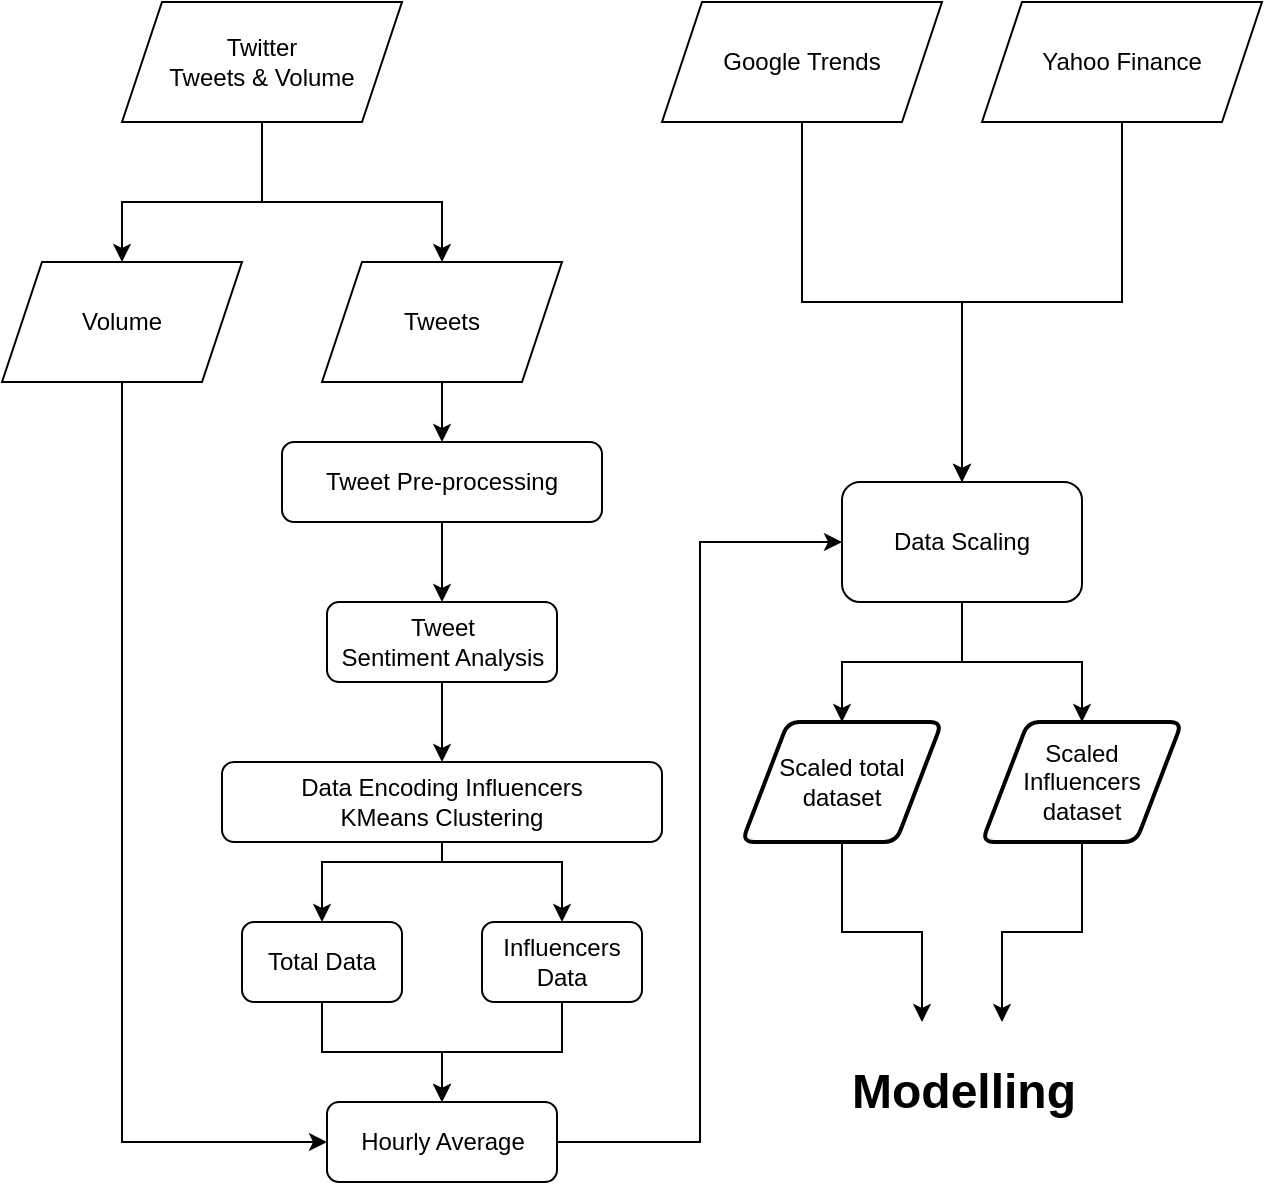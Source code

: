 <mxfile version="20.3.0" type="device"><diagram id="6Hs957og1GrJZs575zd5" name="Page-1"><mxGraphModel dx="970" dy="1241" grid="1" gridSize="10" guides="1" tooltips="1" connect="1" arrows="1" fold="1" page="1" pageScale="1" pageWidth="827" pageHeight="1169" math="1" shadow="0"><root><mxCell id="0"/><mxCell id="1" parent="0"/><mxCell id="zXxeVnL64BzBDVjCWCWV-4" value="Twitter&lt;br&gt;Tweets &amp;amp; Volume" style="shape=parallelogram;perimeter=parallelogramPerimeter;whiteSpace=wrap;html=1;fixedSize=1;" vertex="1" parent="1"><mxGeometry x="80" y="20" width="140" height="60" as="geometry"/></mxCell><mxCell id="zXxeVnL64BzBDVjCWCWV-5" value="Google Trends" style="shape=parallelogram;perimeter=parallelogramPerimeter;whiteSpace=wrap;html=1;fixedSize=1;" vertex="1" parent="1"><mxGeometry x="350" y="20" width="140" height="60" as="geometry"/></mxCell><mxCell id="zXxeVnL64BzBDVjCWCWV-7" value="Yahoo Finance" style="shape=parallelogram;perimeter=parallelogramPerimeter;whiteSpace=wrap;html=1;fixedSize=1;" vertex="1" parent="1"><mxGeometry x="510" y="20" width="140" height="60" as="geometry"/></mxCell><mxCell id="zXxeVnL64BzBDVjCWCWV-9" value="Tweet&lt;br&gt;Sentiment Analysis" style="rounded=1;whiteSpace=wrap;html=1;" vertex="1" parent="1"><mxGeometry x="182.5" y="320" width="115" height="40" as="geometry"/></mxCell><mxCell id="zXxeVnL64BzBDVjCWCWV-11" value="Hourly Average" style="rounded=1;whiteSpace=wrap;html=1;" vertex="1" parent="1"><mxGeometry x="182.5" y="570" width="115" height="40" as="geometry"/></mxCell><mxCell id="zXxeVnL64BzBDVjCWCWV-14" value="" style="edgeStyle=elbowEdgeStyle;elbow=vertical;endArrow=classic;html=1;rounded=0;exitX=0.5;exitY=1;exitDx=0;exitDy=0;entryX=0.5;entryY=0;entryDx=0;entryDy=0;" edge="1" parent="1" source="zXxeVnL64BzBDVjCWCWV-4" target="zXxeVnL64BzBDVjCWCWV-17"><mxGeometry width="50" height="50" relative="1" as="geometry"><mxPoint x="370" y="-160" as="sourcePoint"/><mxPoint x="70" y="120" as="targetPoint"/><Array as="points"><mxPoint x="120" y="120"/></Array></mxGeometry></mxCell><mxCell id="zXxeVnL64BzBDVjCWCWV-15" value="" style="edgeStyle=elbowEdgeStyle;elbow=vertical;endArrow=classic;html=1;rounded=0;exitX=0.5;exitY=1;exitDx=0;exitDy=0;entryX=0.5;entryY=0;entryDx=0;entryDy=0;" edge="1" parent="1" source="zXxeVnL64BzBDVjCWCWV-4" target="zXxeVnL64BzBDVjCWCWV-16"><mxGeometry width="50" height="50" relative="1" as="geometry"><mxPoint x="370" y="-160" as="sourcePoint"/><mxPoint x="230" y="120" as="targetPoint"/><Array as="points"><mxPoint x="190" y="120"/></Array></mxGeometry></mxCell><mxCell id="zXxeVnL64BzBDVjCWCWV-16" value="Tweets" style="shape=parallelogram;perimeter=parallelogramPerimeter;whiteSpace=wrap;html=1;fixedSize=1;" vertex="1" parent="1"><mxGeometry x="180" y="150" width="120" height="60" as="geometry"/></mxCell><mxCell id="zXxeVnL64BzBDVjCWCWV-17" value="Volume" style="shape=parallelogram;perimeter=parallelogramPerimeter;whiteSpace=wrap;html=1;fixedSize=1;" vertex="1" parent="1"><mxGeometry x="20" y="150" width="120" height="60" as="geometry"/></mxCell><mxCell id="zXxeVnL64BzBDVjCWCWV-18" value="" style="endArrow=classic;html=1;rounded=0;exitX=0.5;exitY=1;exitDx=0;exitDy=0;" edge="1" parent="1" source="zXxeVnL64BzBDVjCWCWV-16"><mxGeometry width="50" height="50" relative="1" as="geometry"><mxPoint x="340" y="130" as="sourcePoint"/><mxPoint x="240" y="240" as="targetPoint"/></mxGeometry></mxCell><mxCell id="zXxeVnL64BzBDVjCWCWV-22" value="" style="edgeStyle=elbowEdgeStyle;elbow=horizontal;endArrow=classic;html=1;rounded=0;exitX=0.5;exitY=1;exitDx=0;exitDy=0;entryX=0;entryY=0.5;entryDx=0;entryDy=0;" edge="1" parent="1" source="zXxeVnL64BzBDVjCWCWV-17" target="zXxeVnL64BzBDVjCWCWV-11"><mxGeometry width="50" height="50" relative="1" as="geometry"><mxPoint x="340" y="130" as="sourcePoint"/><mxPoint x="170" y="340" as="targetPoint"/><Array as="points"><mxPoint x="80" y="280"/></Array></mxGeometry></mxCell><mxCell id="zXxeVnL64BzBDVjCWCWV-23" value="Tweet Pre-processing" style="rounded=1;whiteSpace=wrap;html=1;" vertex="1" parent="1"><mxGeometry x="160" y="240" width="160" height="40" as="geometry"/></mxCell><mxCell id="zXxeVnL64BzBDVjCWCWV-24" value="" style="endArrow=classic;html=1;rounded=0;exitX=0.5;exitY=1;exitDx=0;exitDy=0;entryX=0.5;entryY=0;entryDx=0;entryDy=0;" edge="1" parent="1" source="zXxeVnL64BzBDVjCWCWV-23" target="zXxeVnL64BzBDVjCWCWV-9"><mxGeometry width="50" height="50" relative="1" as="geometry"><mxPoint x="340" y="130" as="sourcePoint"/><mxPoint x="390" y="80" as="targetPoint"/></mxGeometry></mxCell><mxCell id="zXxeVnL64BzBDVjCWCWV-25" value="Data Encoding Influencers&lt;br&gt;KMeans Clustering" style="rounded=1;whiteSpace=wrap;html=1;" vertex="1" parent="1"><mxGeometry x="130" y="400" width="220" height="40" as="geometry"/></mxCell><mxCell id="zXxeVnL64BzBDVjCWCWV-26" value="" style="endArrow=classic;html=1;rounded=0;exitX=0.5;exitY=1;exitDx=0;exitDy=0;entryX=0.5;entryY=0;entryDx=0;entryDy=0;" edge="1" parent="1" source="zXxeVnL64BzBDVjCWCWV-9" target="zXxeVnL64BzBDVjCWCWV-25"><mxGeometry width="50" height="50" relative="1" as="geometry"><mxPoint x="340" y="130" as="sourcePoint"/><mxPoint x="390" y="80" as="targetPoint"/></mxGeometry></mxCell><mxCell id="zXxeVnL64BzBDVjCWCWV-28" value="Data Scaling" style="rounded=1;whiteSpace=wrap;html=1;" vertex="1" parent="1"><mxGeometry x="440" y="260" width="120" height="60" as="geometry"/></mxCell><mxCell id="zXxeVnL64BzBDVjCWCWV-29" value="" style="edgeStyle=elbowEdgeStyle;elbow=horizontal;endArrow=classic;html=1;rounded=0;exitX=1;exitY=0.5;exitDx=0;exitDy=0;entryX=0;entryY=0.5;entryDx=0;entryDy=0;" edge="1" parent="1" source="zXxeVnL64BzBDVjCWCWV-11" target="zXxeVnL64BzBDVjCWCWV-28"><mxGeometry width="50" height="50" relative="1" as="geometry"><mxPoint x="340" y="350" as="sourcePoint"/><mxPoint x="390" y="300" as="targetPoint"/></mxGeometry></mxCell><mxCell id="zXxeVnL64BzBDVjCWCWV-31" value="" style="edgeStyle=elbowEdgeStyle;elbow=vertical;endArrow=classic;html=1;rounded=0;exitX=0.5;exitY=1;exitDx=0;exitDy=0;entryX=0.5;entryY=0;entryDx=0;entryDy=0;" edge="1" parent="1" source="zXxeVnL64BzBDVjCWCWV-5" target="zXxeVnL64BzBDVjCWCWV-28"><mxGeometry width="50" height="50" relative="1" as="geometry"><mxPoint x="340" y="350" as="sourcePoint"/><mxPoint x="390" y="300" as="targetPoint"/></mxGeometry></mxCell><mxCell id="zXxeVnL64BzBDVjCWCWV-32" value="" style="edgeStyle=elbowEdgeStyle;elbow=vertical;endArrow=classic;html=1;rounded=0;exitX=0.5;exitY=1;exitDx=0;exitDy=0;entryX=0.5;entryY=0;entryDx=0;entryDy=0;" edge="1" parent="1" source="zXxeVnL64BzBDVjCWCWV-7" target="zXxeVnL64BzBDVjCWCWV-28"><mxGeometry width="50" height="50" relative="1" as="geometry"><mxPoint x="340" y="350" as="sourcePoint"/><mxPoint x="510" y="260" as="targetPoint"/></mxGeometry></mxCell><mxCell id="zXxeVnL64BzBDVjCWCWV-35" value="Total Data" style="rounded=1;whiteSpace=wrap;html=1;" vertex="1" parent="1"><mxGeometry x="140" y="480" width="80" height="40" as="geometry"/></mxCell><mxCell id="zXxeVnL64BzBDVjCWCWV-36" value="Influencers Data" style="rounded=1;whiteSpace=wrap;html=1;" vertex="1" parent="1"><mxGeometry x="260" y="480" width="80" height="40" as="geometry"/></mxCell><mxCell id="zXxeVnL64BzBDVjCWCWV-38" value="" style="edgeStyle=elbowEdgeStyle;elbow=vertical;endArrow=classic;html=1;rounded=0;exitX=0.5;exitY=1;exitDx=0;exitDy=0;entryX=0.5;entryY=0;entryDx=0;entryDy=0;" edge="1" parent="1" source="zXxeVnL64BzBDVjCWCWV-25" target="zXxeVnL64BzBDVjCWCWV-35"><mxGeometry width="50" height="50" relative="1" as="geometry"><mxPoint x="340" y="350" as="sourcePoint"/><mxPoint x="390" y="300" as="targetPoint"/><Array as="points"><mxPoint x="220" y="450"/></Array></mxGeometry></mxCell><mxCell id="zXxeVnL64BzBDVjCWCWV-39" value="" style="edgeStyle=elbowEdgeStyle;elbow=vertical;endArrow=classic;html=1;rounded=0;exitX=0.5;exitY=1;exitDx=0;exitDy=0;entryX=0.5;entryY=0;entryDx=0;entryDy=0;" edge="1" parent="1" source="zXxeVnL64BzBDVjCWCWV-25" target="zXxeVnL64BzBDVjCWCWV-36"><mxGeometry width="50" height="50" relative="1" as="geometry"><mxPoint x="340" y="350" as="sourcePoint"/><mxPoint x="390" y="300" as="targetPoint"/><Array as="points"><mxPoint x="270" y="450"/></Array></mxGeometry></mxCell><mxCell id="zXxeVnL64BzBDVjCWCWV-40" value="" style="edgeStyle=elbowEdgeStyle;elbow=vertical;endArrow=classic;html=1;rounded=0;exitX=0.5;exitY=1;exitDx=0;exitDy=0;entryX=0.5;entryY=0;entryDx=0;entryDy=0;" edge="1" parent="1" source="zXxeVnL64BzBDVjCWCWV-35" target="zXxeVnL64BzBDVjCWCWV-11"><mxGeometry width="50" height="50" relative="1" as="geometry"><mxPoint x="340" y="340" as="sourcePoint"/><mxPoint x="390" y="290" as="targetPoint"/></mxGeometry></mxCell><mxCell id="zXxeVnL64BzBDVjCWCWV-41" value="" style="edgeStyle=elbowEdgeStyle;elbow=vertical;endArrow=classic;html=1;rounded=0;exitX=0.5;exitY=1;exitDx=0;exitDy=0;entryX=0.5;entryY=0;entryDx=0;entryDy=0;" edge="1" parent="1" source="zXxeVnL64BzBDVjCWCWV-36" target="zXxeVnL64BzBDVjCWCWV-11"><mxGeometry width="50" height="50" relative="1" as="geometry"><mxPoint x="340" y="340" as="sourcePoint"/><mxPoint x="390" y="290" as="targetPoint"/></mxGeometry></mxCell><mxCell id="zXxeVnL64BzBDVjCWCWV-43" value="Scaled total dataset" style="shape=parallelogram;html=1;strokeWidth=2;perimeter=parallelogramPerimeter;whiteSpace=wrap;rounded=1;arcSize=12;size=0.23;" vertex="1" parent="1"><mxGeometry x="390" y="380" width="100" height="60" as="geometry"/></mxCell><mxCell id="zXxeVnL64BzBDVjCWCWV-44" value="Scaled Influencers dataset" style="shape=parallelogram;html=1;strokeWidth=2;perimeter=parallelogramPerimeter;whiteSpace=wrap;rounded=1;arcSize=12;size=0.23;" vertex="1" parent="1"><mxGeometry x="510" y="380" width="100" height="60" as="geometry"/></mxCell><mxCell id="zXxeVnL64BzBDVjCWCWV-46" value="" style="edgeStyle=elbowEdgeStyle;elbow=vertical;endArrow=classic;html=1;rounded=0;exitX=0.5;exitY=1;exitDx=0;exitDy=0;entryX=0.5;entryY=0;entryDx=0;entryDy=0;" edge="1" parent="1" source="zXxeVnL64BzBDVjCWCWV-28" target="zXxeVnL64BzBDVjCWCWV-43"><mxGeometry width="50" height="50" relative="1" as="geometry"><mxPoint x="340" y="330" as="sourcePoint"/><mxPoint x="390" y="280" as="targetPoint"/></mxGeometry></mxCell><mxCell id="zXxeVnL64BzBDVjCWCWV-47" value="" style="edgeStyle=elbowEdgeStyle;elbow=vertical;endArrow=classic;html=1;rounded=0;exitX=0.5;exitY=1;exitDx=0;exitDy=0;" edge="1" parent="1" source="zXxeVnL64BzBDVjCWCWV-28" target="zXxeVnL64BzBDVjCWCWV-44"><mxGeometry width="50" height="50" relative="1" as="geometry"><mxPoint x="340" y="330" as="sourcePoint"/><mxPoint x="390" y="280" as="targetPoint"/></mxGeometry></mxCell><mxCell id="zXxeVnL64BzBDVjCWCWV-50" value="&lt;h1&gt;Modelling&lt;/h1&gt;" style="text;html=1;strokeColor=none;fillColor=none;spacing=5;spacingTop=-20;whiteSpace=wrap;overflow=hidden;rounded=0;" vertex="1" parent="1"><mxGeometry x="440" y="545" width="130" height="35" as="geometry"/></mxCell><mxCell id="zXxeVnL64BzBDVjCWCWV-51" value="" style="edgeStyle=elbowEdgeStyle;elbow=vertical;endArrow=classic;html=1;rounded=0;exitX=0.5;exitY=1;exitDx=0;exitDy=0;" edge="1" parent="1" source="zXxeVnL64BzBDVjCWCWV-43"><mxGeometry width="50" height="50" relative="1" as="geometry"><mxPoint x="410" y="450" as="sourcePoint"/><mxPoint x="480" y="530" as="targetPoint"/></mxGeometry></mxCell><mxCell id="zXxeVnL64BzBDVjCWCWV-52" value="" style="edgeStyle=elbowEdgeStyle;elbow=vertical;endArrow=classic;html=1;rounded=0;exitX=0.5;exitY=1;exitDx=0;exitDy=0;" edge="1" parent="1" source="zXxeVnL64BzBDVjCWCWV-44"><mxGeometry width="50" height="50" relative="1" as="geometry"><mxPoint x="570" y="460" as="sourcePoint"/><mxPoint x="520" y="530" as="targetPoint"/></mxGeometry></mxCell></root></mxGraphModel></diagram></mxfile>
